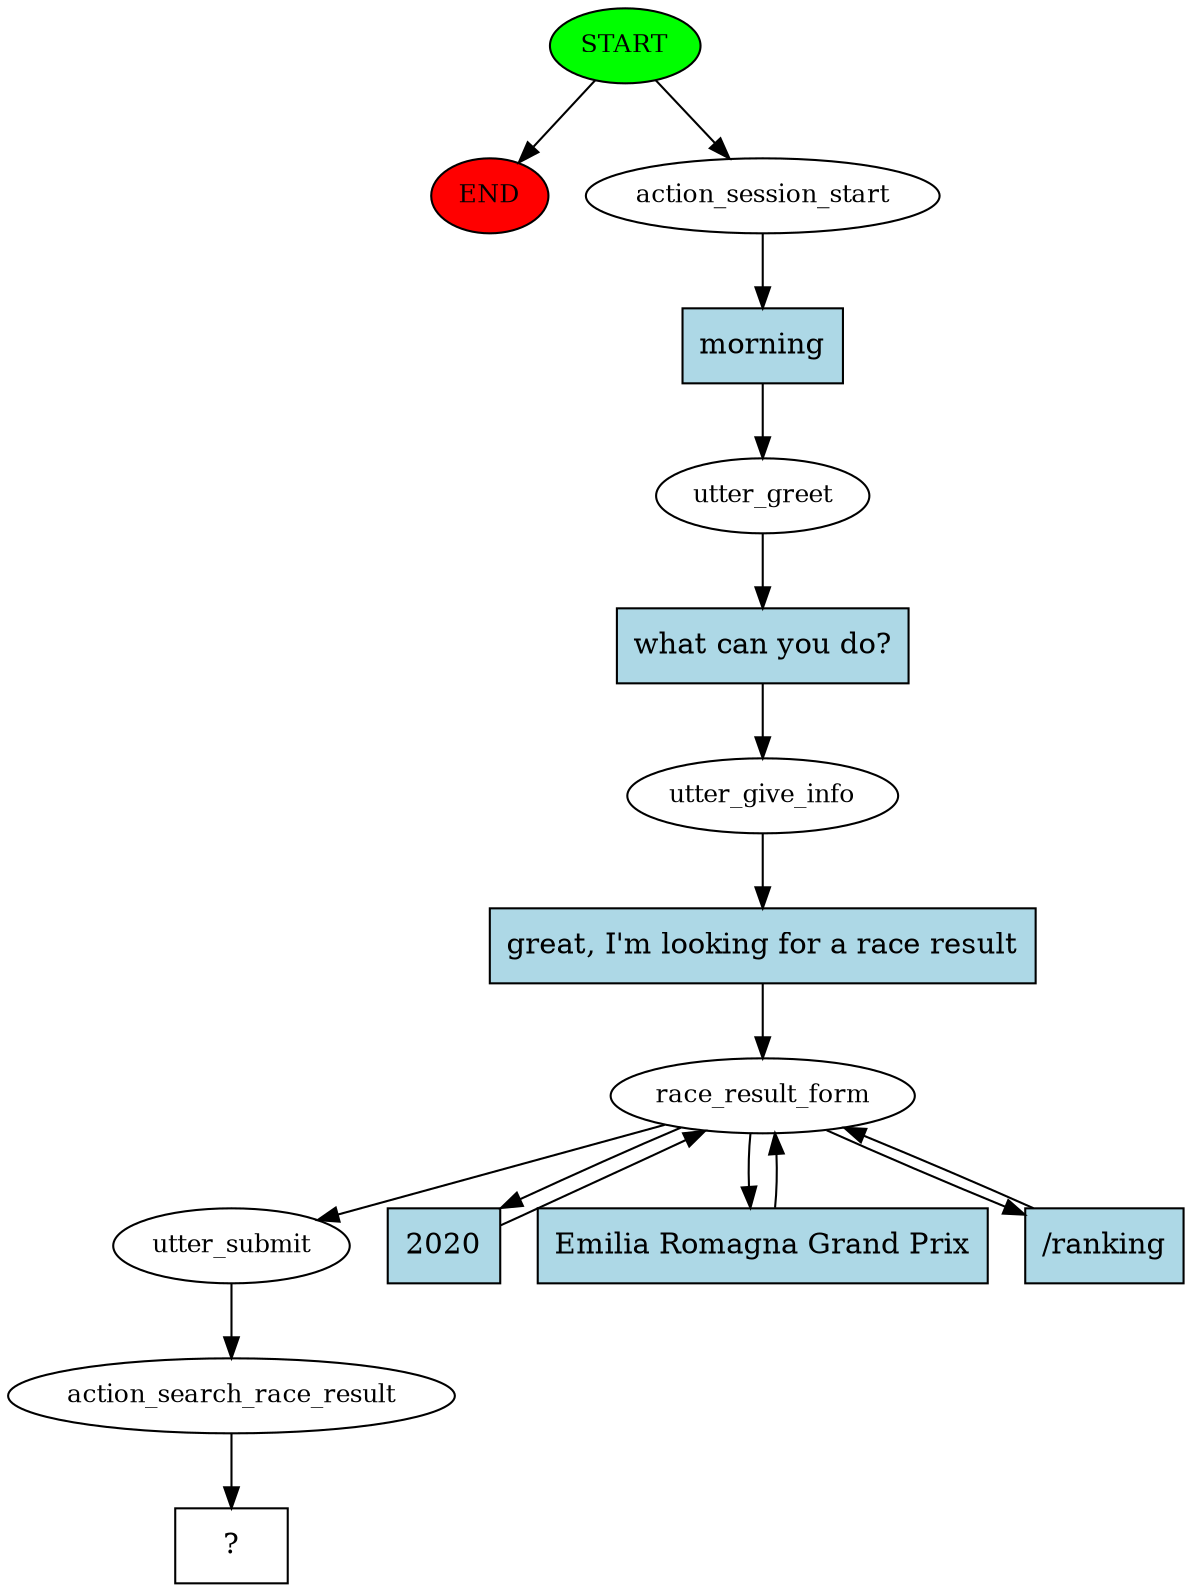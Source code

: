 digraph  {
0 [class="start active", fillcolor=green, fontsize=12, label=START, style=filled];
"-1" [class=end, fillcolor=red, fontsize=12, label=END, style=filled];
1 [class=active, fontsize=12, label=action_session_start];
2 [class=active, fontsize=12, label=utter_greet];
3 [class=active, fontsize=12, label=utter_give_info];
4 [class=active, fontsize=12, label=race_result_form];
8 [class=active, fontsize=12, label=utter_submit];
9 [class=active, fontsize=12, label=action_search_race_result];
10 [class="intent dashed active", label="  ?  ", shape=rect];
11 [class="intent active", fillcolor=lightblue, label=morning, shape=rect, style=filled];
12 [class="intent active", fillcolor=lightblue, label="what can you do?", shape=rect, style=filled];
13 [class="intent active", fillcolor=lightblue, label="great, I'm looking for a race result", shape=rect, style=filled];
14 [class="intent active", fillcolor=lightblue, label=2020, shape=rect, style=filled];
15 [class="intent active", fillcolor=lightblue, label="Emilia Romagna Grand Prix", shape=rect, style=filled];
16 [class="intent active", fillcolor=lightblue, label="/ranking", shape=rect, style=filled];
0 -> "-1"  [class="", key=NONE, label=""];
0 -> 1  [class=active, key=NONE, label=""];
1 -> 11  [class=active, key=0];
2 -> 12  [class=active, key=0];
3 -> 13  [class=active, key=0];
4 -> 8  [class=active, key=NONE, label=""];
4 -> 14  [class=active, key=0];
4 -> 15  [class=active, key=0];
4 -> 16  [class=active, key=0];
8 -> 9  [class=active, key=NONE, label=""];
9 -> 10  [class=active, key=NONE, label=""];
11 -> 2  [class=active, key=0];
12 -> 3  [class=active, key=0];
13 -> 4  [class=active, key=0];
14 -> 4  [class=active, key=0];
15 -> 4  [class=active, key=0];
16 -> 4  [class=active, key=0];
}
